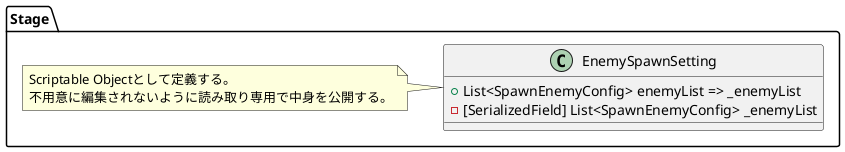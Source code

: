 ﻿@startuml
'https://plantuml.com/class-diagram

package Stage
{
    class EnemySpawnSetting
    {
        +List<SpawnEnemyConfig> enemyList => _enemyList
        -[SerializedField] List<SpawnEnemyConfig> _enemyList
    }
    note left : Scriptable Objectとして定義する。\n不用意に編集されないように読み取り専用で中身を公開する。
}

@enduml